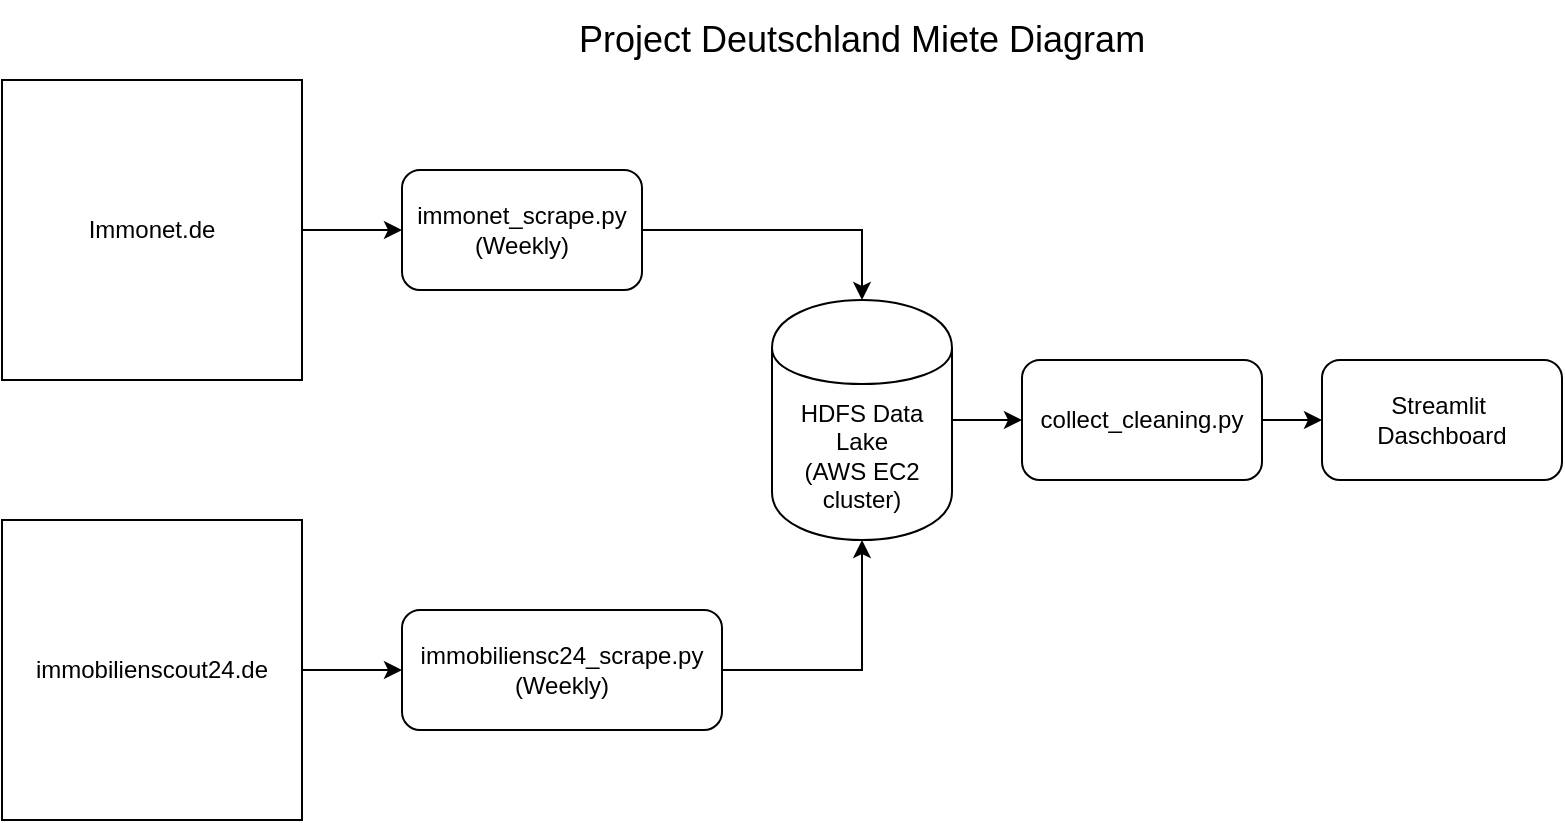 <mxGraphModel dx="872" dy="612" grid="1" gridSize="10" guides="1" tooltips="1" connect="1" arrows="1" fold="1" page="1" pageScale="1" pageWidth="850" pageHeight="1100" background="#ffffff"><root><mxCell id="0"/><mxCell id="1" parent="0"/><mxCell id="4" style="edgeStyle=orthogonalEdgeStyle;rounded=0;html=1;exitX=1;exitY=0.5;entryX=0.5;entryY=0;jettySize=auto;orthogonalLoop=1;" edge="1" parent="1" source="5" target="3"><mxGeometry relative="1" as="geometry"/></mxCell><mxCell id="2" value="Immonet.de" style="whiteSpace=wrap;html=1;aspect=fixed;" vertex="1" parent="1"><mxGeometry x="40" y="50" width="150" height="150" as="geometry"/></mxCell><mxCell id="15" style="edgeStyle=orthogonalEdgeStyle;rounded=0;html=1;exitX=1;exitY=0.5;entryX=0;entryY=0.5;jettySize=auto;orthogonalLoop=1;" edge="1" parent="1" source="3" target="14"><mxGeometry relative="1" as="geometry"/></mxCell><mxCell id="3" value="HDFS Data Lake&lt;div&gt;(AWS EC2 cluster)&lt;/div&gt;" style="shape=cylinder;whiteSpace=wrap;html=1;boundedLbl=1;" vertex="1" parent="1"><mxGeometry x="425" y="160" width="90" height="120" as="geometry"/></mxCell><mxCell id="10" style="edgeStyle=orthogonalEdgeStyle;rounded=0;html=1;exitX=1;exitY=0.5;entryX=0;entryY=0.5;jettySize=auto;orthogonalLoop=1;" edge="1" parent="1" source="6" target="8"><mxGeometry relative="1" as="geometry"/></mxCell><mxCell id="6" value="immobilienscout24.de" style="whiteSpace=wrap;html=1;aspect=fixed;" vertex="1" parent="1"><mxGeometry x="40" y="270" width="150" height="150" as="geometry"/></mxCell><mxCell id="5" value="immonet_scrape.py&lt;div&gt;(Weekly)&lt;/div&gt;" style="rounded=1;whiteSpace=wrap;html=1;" vertex="1" parent="1"><mxGeometry x="240" y="95" width="120" height="60" as="geometry"/></mxCell><mxCell id="7" style="edgeStyle=orthogonalEdgeStyle;rounded=0;html=1;exitX=1;exitY=0.5;jettySize=auto;orthogonalLoop=1;" edge="1" parent="1" source="2" target="5"><mxGeometry relative="1" as="geometry"><mxPoint x="120" y="90" as="sourcePoint"/><mxPoint x="555" y="200" as="targetPoint"/><Array as="points"><mxPoint x="290" y="125"/><mxPoint x="290" y="125"/></Array></mxGeometry></mxCell><mxCell id="12" style="edgeStyle=orthogonalEdgeStyle;rounded=0;html=1;exitX=1;exitY=0.5;entryX=0.5;entryY=1;jettySize=auto;orthogonalLoop=1;" edge="1" parent="1" source="8" target="3"><mxGeometry relative="1" as="geometry"/></mxCell><mxCell id="8" value="immobiliensc24_scrape.py&lt;div&gt;(Weekly)&lt;/div&gt;" style="rounded=1;whiteSpace=wrap;html=1;" vertex="1" parent="1"><mxGeometry x="240" y="315" width="160" height="60" as="geometry"/></mxCell><mxCell id="13" value="Streamlit&amp;nbsp;&lt;div&gt;Daschboard&lt;/div&gt;" style="rounded=1;whiteSpace=wrap;html=1;" vertex="1" parent="1"><mxGeometry x="700" y="190" width="120" height="60" as="geometry"/></mxCell><mxCell id="16" style="edgeStyle=orthogonalEdgeStyle;rounded=0;html=1;exitX=1;exitY=0.5;entryX=0;entryY=0.5;jettySize=auto;orthogonalLoop=1;" edge="1" parent="1" source="14" target="13"><mxGeometry relative="1" as="geometry"/></mxCell><mxCell id="14" value="collect_cleaning.py" style="rounded=1;whiteSpace=wrap;html=1;" vertex="1" parent="1"><mxGeometry x="550" y="190" width="120" height="60" as="geometry"/></mxCell><mxCell id="17" value="Project Deutschland Miete Diagram" style="text;html=1;strokeColor=none;fillColor=none;align=center;verticalAlign=middle;whiteSpace=wrap;rounded=0;fontSize=18;" vertex="1" parent="1"><mxGeometry x="320" y="10" width="300" height="40" as="geometry"/></mxCell></root></mxGraphModel>